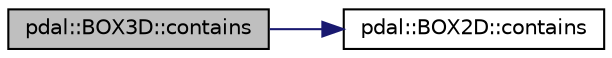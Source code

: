 digraph "pdal::BOX3D::contains"
{
  edge [fontname="Helvetica",fontsize="10",labelfontname="Helvetica",labelfontsize="10"];
  node [fontname="Helvetica",fontsize="10",shape=record];
  rankdir="LR";
  Node1 [label="pdal::BOX3D::contains",height=0.2,width=0.4,color="black", fillcolor="grey75", style="filled", fontcolor="black"];
  Node1 -> Node2 [color="midnightblue",fontsize="10",style="solid",fontname="Helvetica"];
  Node2 [label="pdal::BOX2D::contains",height=0.2,width=0.4,color="black", fillcolor="white", style="filled",URL="$classpdal_1_1BOX2D.html#a1bddea4a0dd77fc736a9ed837f291fb0"];
}
